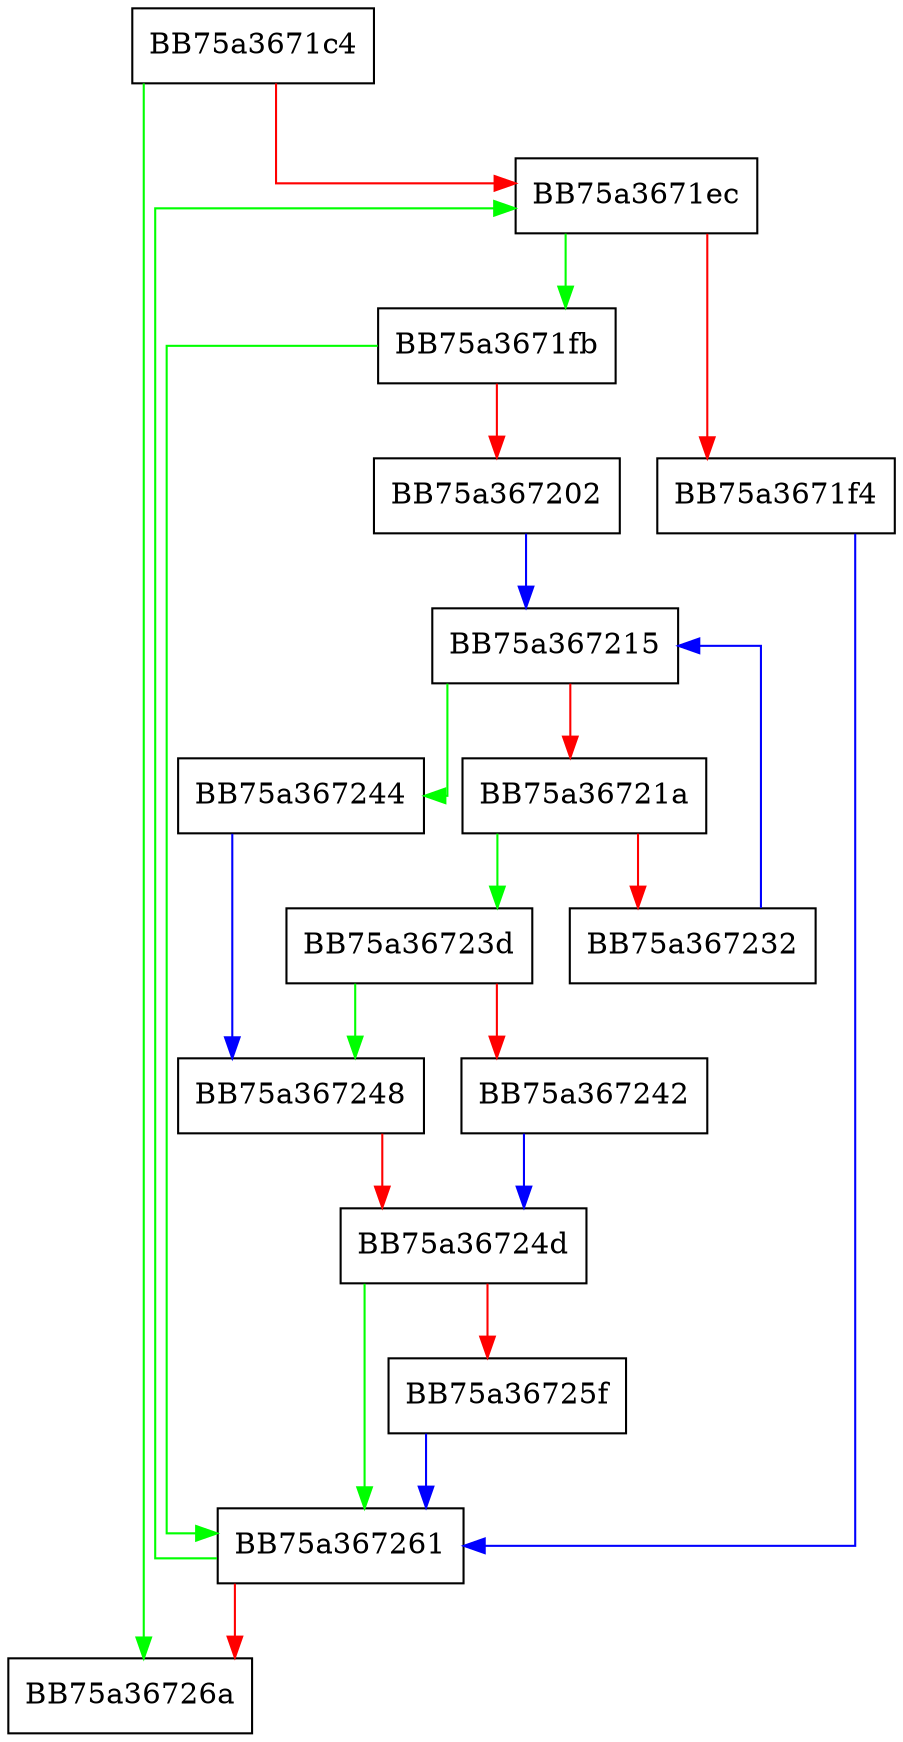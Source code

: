 digraph CountPrimaryResources {
  node [shape="box"];
  graph [splines=ortho];
  BB75a3671c4 -> BB75a36726a [color="green"];
  BB75a3671c4 -> BB75a3671ec [color="red"];
  BB75a3671ec -> BB75a3671fb [color="green"];
  BB75a3671ec -> BB75a3671f4 [color="red"];
  BB75a3671f4 -> BB75a367261 [color="blue"];
  BB75a3671fb -> BB75a367261 [color="green"];
  BB75a3671fb -> BB75a367202 [color="red"];
  BB75a367202 -> BB75a367215 [color="blue"];
  BB75a367215 -> BB75a367244 [color="green"];
  BB75a367215 -> BB75a36721a [color="red"];
  BB75a36721a -> BB75a36723d [color="green"];
  BB75a36721a -> BB75a367232 [color="red"];
  BB75a367232 -> BB75a367215 [color="blue"];
  BB75a36723d -> BB75a367248 [color="green"];
  BB75a36723d -> BB75a367242 [color="red"];
  BB75a367242 -> BB75a36724d [color="blue"];
  BB75a367244 -> BB75a367248 [color="blue"];
  BB75a367248 -> BB75a36724d [color="red"];
  BB75a36724d -> BB75a367261 [color="green"];
  BB75a36724d -> BB75a36725f [color="red"];
  BB75a36725f -> BB75a367261 [color="blue"];
  BB75a367261 -> BB75a3671ec [color="green"];
  BB75a367261 -> BB75a36726a [color="red"];
}